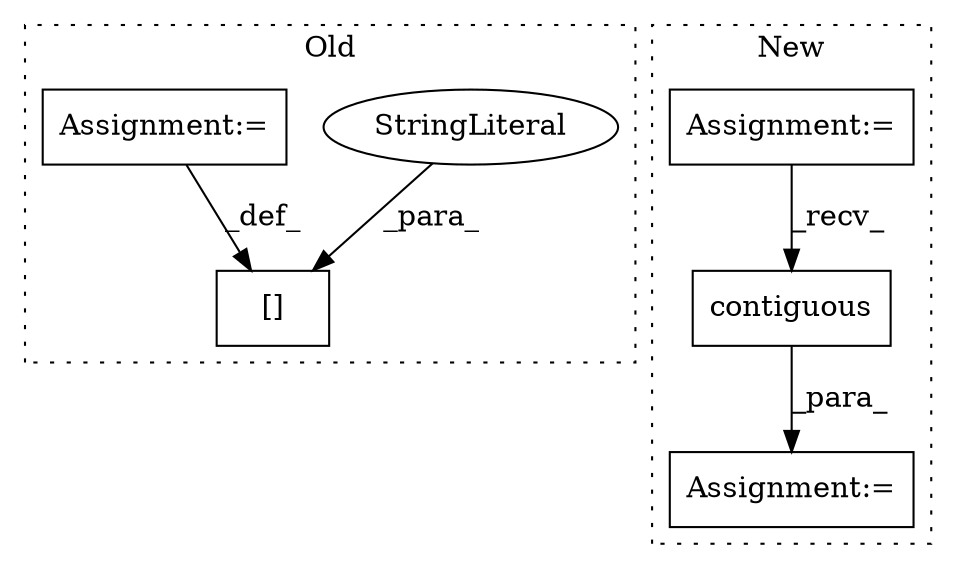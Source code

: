 digraph G {
subgraph cluster0 {
1 [label="[]" a="2" s="11055,11116" l="12,1" shape="box"];
4 [label="StringLiteral" a="45" s="11067" l="49" shape="ellipse"];
6 [label="Assignment:=" a="7" s="10839,10944" l="65,2" shape="box"];
label = "Old";
style="dotted";
}
subgraph cluster1 {
2 [label="contiguous" a="32" s="10878" l="12" shape="box"];
3 [label="Assignment:=" a="7" s="11016" l="1" shape="box"];
5 [label="Assignment:=" a="7" s="10817" l="1" shape="box"];
label = "New";
style="dotted";
}
2 -> 3 [label="_para_"];
4 -> 1 [label="_para_"];
5 -> 2 [label="_recv_"];
6 -> 1 [label="_def_"];
}